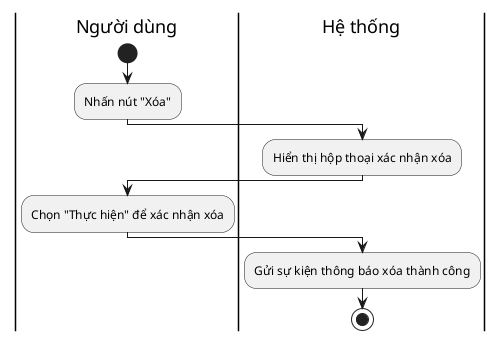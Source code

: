 @startuml
'https://plantuml.com/activity-diagram-beta

|Người dùng|
start
:Nhấn nút "Xóa";

|Hệ thống|
:Hiển thị hộp thoại xác nhận xóa;

|Người dùng|
:Chọn "Thực hiện" để xác nhận xóa;

|Hệ thống|
:Gửi sự kiện thông báo xóa thành công;

stop
@enduml
